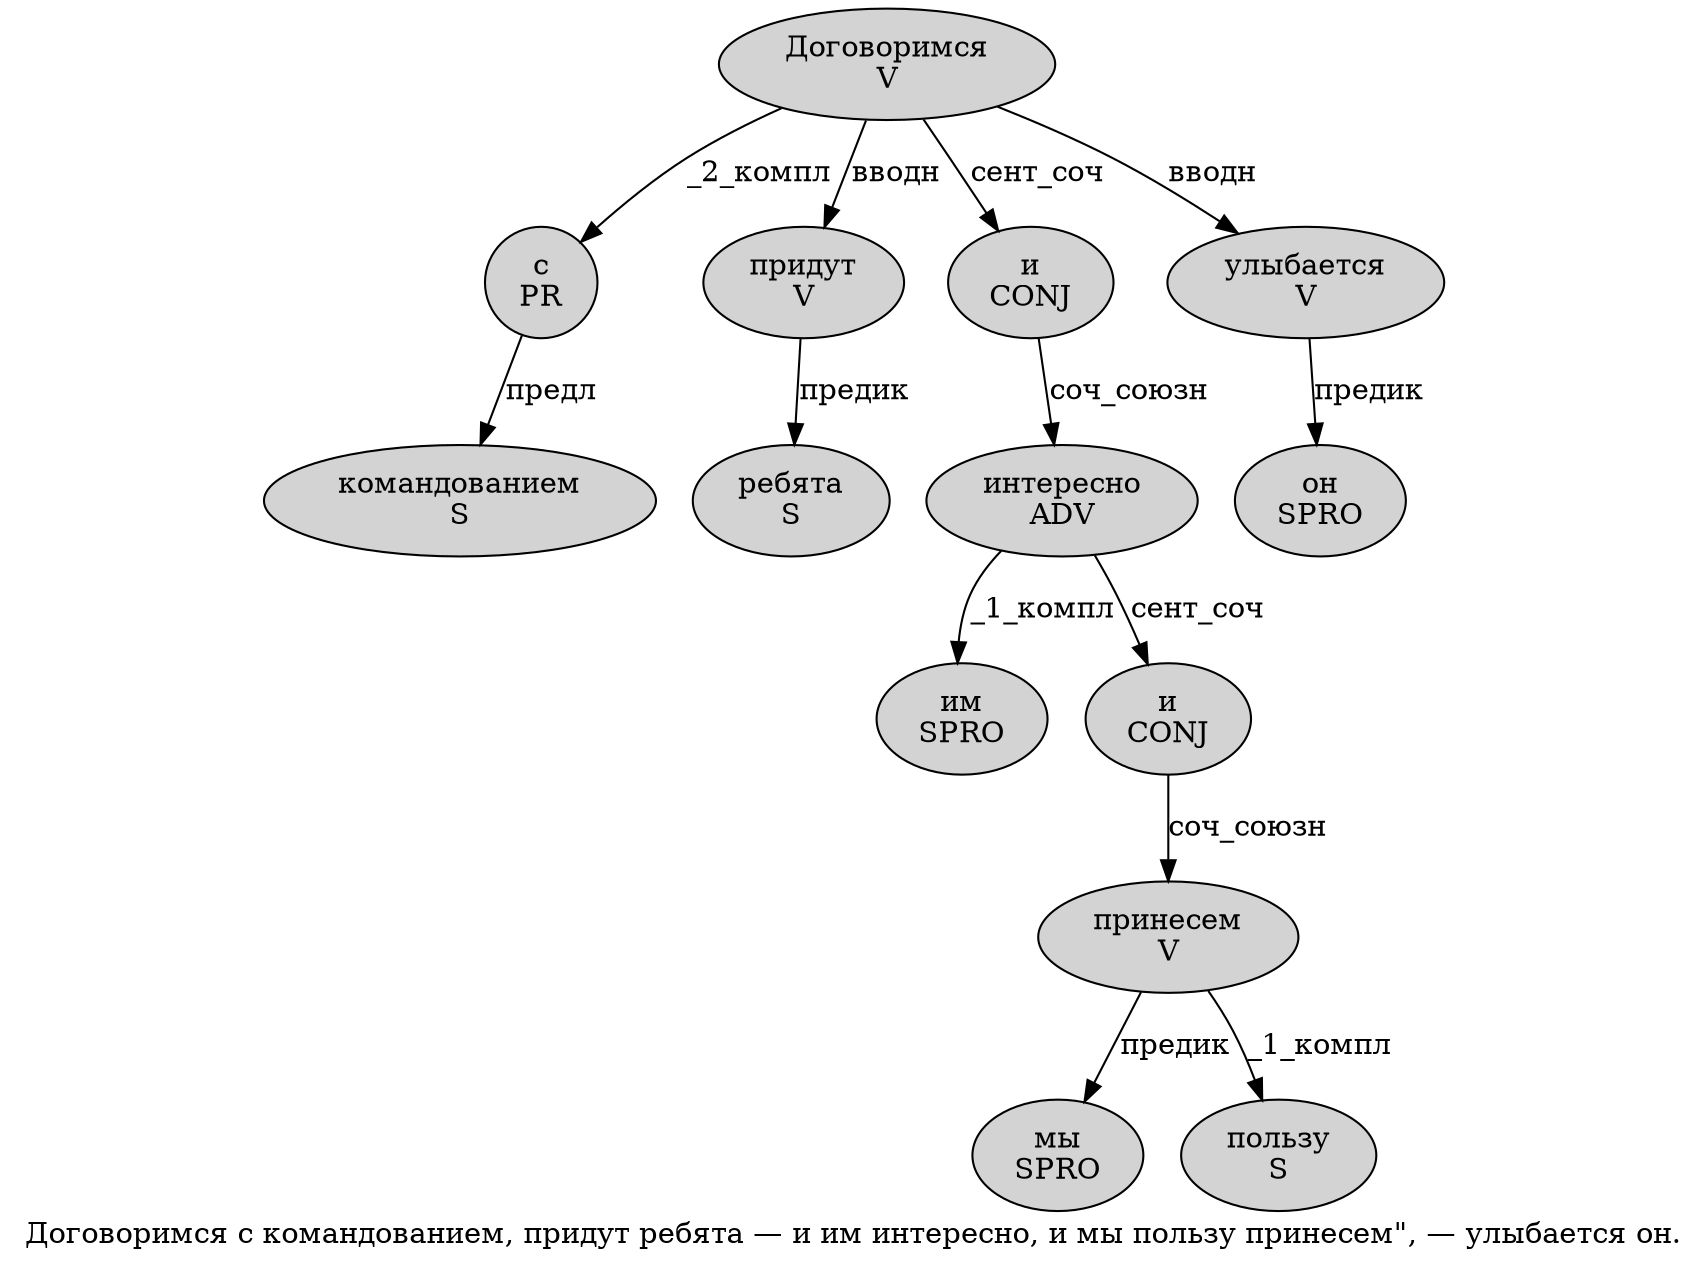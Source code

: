 digraph SENTENCE_857 {
	graph [label="Договоримся с командованием, придут ребята — и им интересно, и мы пользу принесем\", — улыбается он."]
	node [style=filled]
		0 [label="Договоримся
V" color="" fillcolor=lightgray penwidth=1 shape=ellipse]
		1 [label="с
PR" color="" fillcolor=lightgray penwidth=1 shape=ellipse]
		2 [label="командованием
S" color="" fillcolor=lightgray penwidth=1 shape=ellipse]
		4 [label="придут
V" color="" fillcolor=lightgray penwidth=1 shape=ellipse]
		5 [label="ребята
S" color="" fillcolor=lightgray penwidth=1 shape=ellipse]
		7 [label="и
CONJ" color="" fillcolor=lightgray penwidth=1 shape=ellipse]
		8 [label="им
SPRO" color="" fillcolor=lightgray penwidth=1 shape=ellipse]
		9 [label="интересно
ADV" color="" fillcolor=lightgray penwidth=1 shape=ellipse]
		11 [label="и
CONJ" color="" fillcolor=lightgray penwidth=1 shape=ellipse]
		12 [label="мы
SPRO" color="" fillcolor=lightgray penwidth=1 shape=ellipse]
		13 [label="пользу
S" color="" fillcolor=lightgray penwidth=1 shape=ellipse]
		14 [label="принесем
V" color="" fillcolor=lightgray penwidth=1 shape=ellipse]
		18 [label="улыбается
V" color="" fillcolor=lightgray penwidth=1 shape=ellipse]
		19 [label="он
SPRO" color="" fillcolor=lightgray penwidth=1 shape=ellipse]
			4 -> 5 [label="предик"]
			0 -> 1 [label="_2_компл"]
			0 -> 4 [label="вводн"]
			0 -> 7 [label="сент_соч"]
			0 -> 18 [label="вводн"]
			11 -> 14 [label="соч_союзн"]
			9 -> 8 [label="_1_компл"]
			9 -> 11 [label="сент_соч"]
			1 -> 2 [label="предл"]
			7 -> 9 [label="соч_союзн"]
			14 -> 12 [label="предик"]
			14 -> 13 [label="_1_компл"]
			18 -> 19 [label="предик"]
}